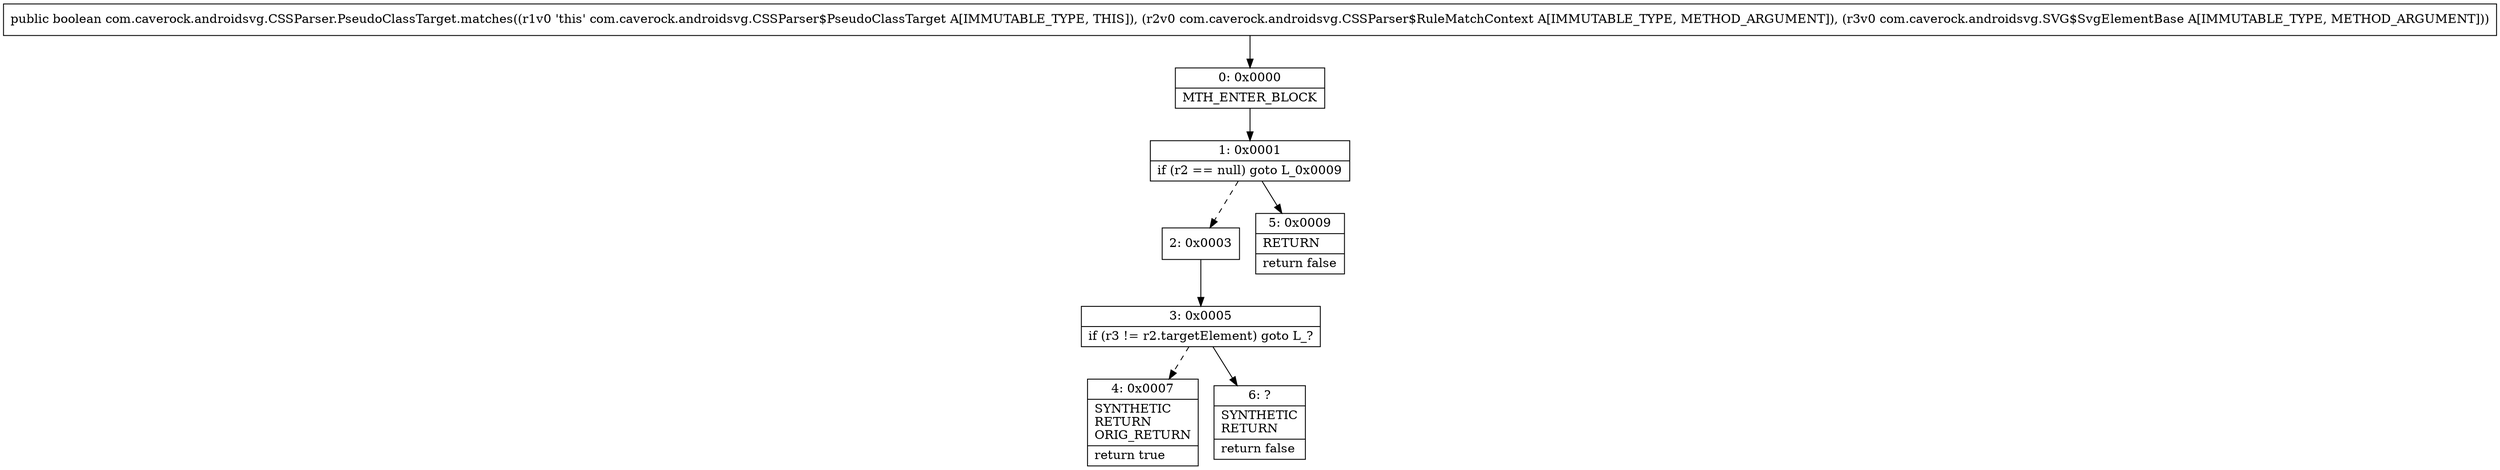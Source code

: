 digraph "CFG forcom.caverock.androidsvg.CSSParser.PseudoClassTarget.matches(Lcom\/caverock\/androidsvg\/CSSParser$RuleMatchContext;Lcom\/caverock\/androidsvg\/SVG$SvgElementBase;)Z" {
Node_0 [shape=record,label="{0\:\ 0x0000|MTH_ENTER_BLOCK\l}"];
Node_1 [shape=record,label="{1\:\ 0x0001|if (r2 == null) goto L_0x0009\l}"];
Node_2 [shape=record,label="{2\:\ 0x0003}"];
Node_3 [shape=record,label="{3\:\ 0x0005|if (r3 != r2.targetElement) goto L_?\l}"];
Node_4 [shape=record,label="{4\:\ 0x0007|SYNTHETIC\lRETURN\lORIG_RETURN\l|return true\l}"];
Node_5 [shape=record,label="{5\:\ 0x0009|RETURN\l|return false\l}"];
Node_6 [shape=record,label="{6\:\ ?|SYNTHETIC\lRETURN\l|return false\l}"];
MethodNode[shape=record,label="{public boolean com.caverock.androidsvg.CSSParser.PseudoClassTarget.matches((r1v0 'this' com.caverock.androidsvg.CSSParser$PseudoClassTarget A[IMMUTABLE_TYPE, THIS]), (r2v0 com.caverock.androidsvg.CSSParser$RuleMatchContext A[IMMUTABLE_TYPE, METHOD_ARGUMENT]), (r3v0 com.caverock.androidsvg.SVG$SvgElementBase A[IMMUTABLE_TYPE, METHOD_ARGUMENT])) }"];
MethodNode -> Node_0;
Node_0 -> Node_1;
Node_1 -> Node_2[style=dashed];
Node_1 -> Node_5;
Node_2 -> Node_3;
Node_3 -> Node_4[style=dashed];
Node_3 -> Node_6;
}

